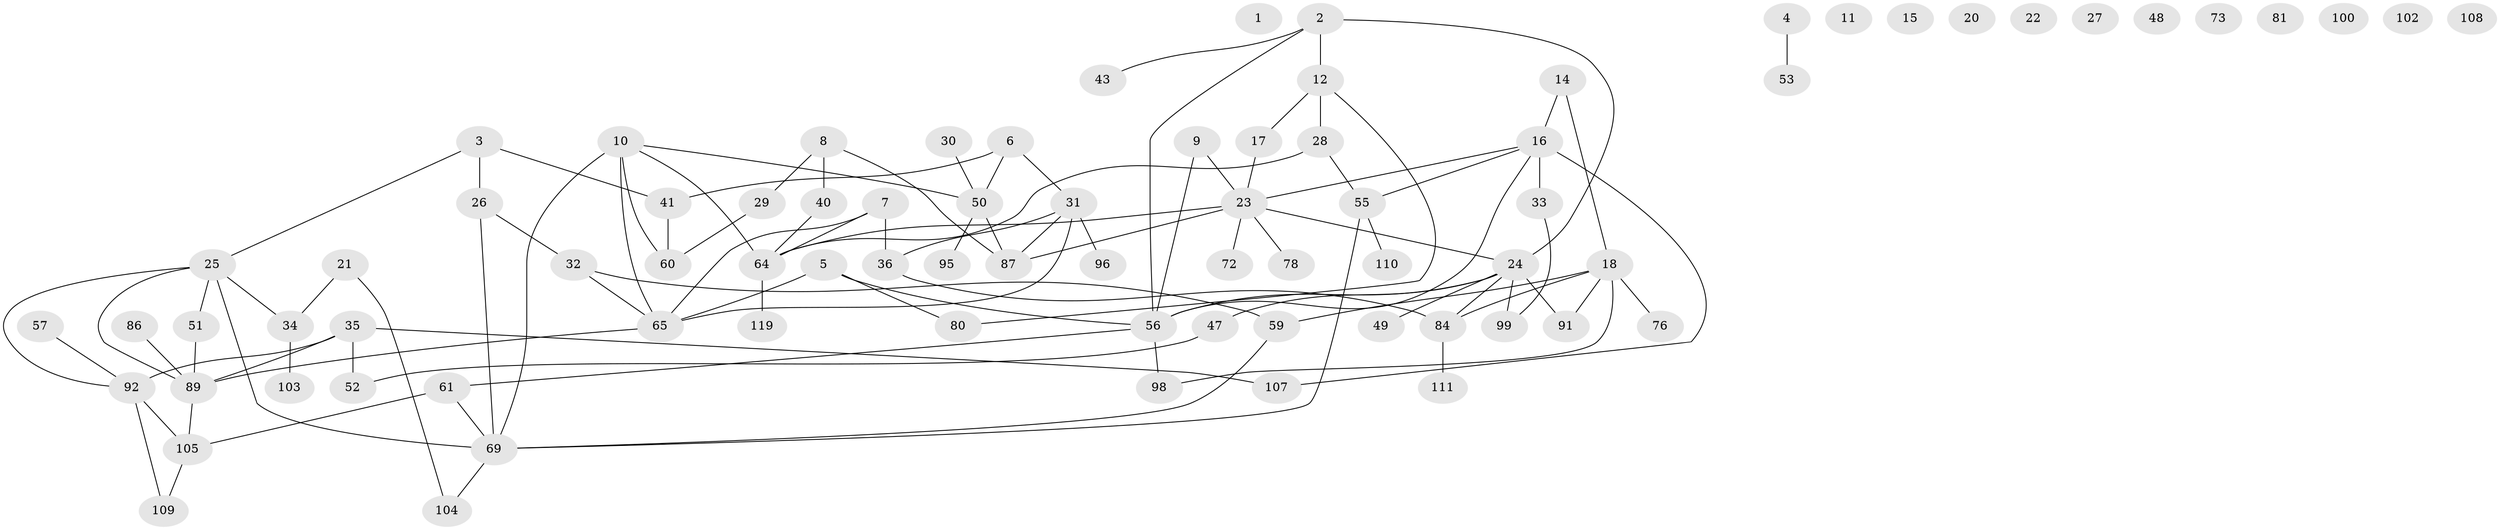 // Generated by graph-tools (version 1.1) at 2025/23/03/03/25 07:23:25]
// undirected, 80 vertices, 103 edges
graph export_dot {
graph [start="1"]
  node [color=gray90,style=filled];
  1;
  2 [super="+113"];
  3 [super="+42"];
  4;
  5;
  6;
  7 [super="+13"];
  8 [super="+71"];
  9;
  10 [super="+82"];
  11;
  12 [super="+37"];
  14 [super="+58"];
  15;
  16 [super="+19"];
  17;
  18 [super="+66"];
  20;
  21;
  22;
  23 [super="+46"];
  24 [super="+79"];
  25 [super="+38"];
  26 [super="+85"];
  27 [super="+68"];
  28 [super="+116"];
  29 [super="+39"];
  30 [super="+54"];
  31 [super="+63"];
  32;
  33 [super="+44"];
  34;
  35 [super="+62"];
  36 [super="+45"];
  40 [super="+120"];
  41 [super="+112"];
  43 [super="+106"];
  47 [super="+97"];
  48;
  49 [super="+75"];
  50 [super="+93"];
  51;
  52;
  53 [super="+114"];
  55 [super="+77"];
  56 [super="+83"];
  57;
  59;
  60 [super="+67"];
  61 [super="+94"];
  64 [super="+70"];
  65 [super="+74"];
  69 [super="+88"];
  72;
  73;
  76;
  78;
  80 [super="+118"];
  81;
  84 [super="+90"];
  86;
  87;
  89 [super="+101"];
  91;
  92 [super="+117"];
  95;
  96;
  98;
  99;
  100;
  102;
  103;
  104;
  105;
  107 [super="+115"];
  108;
  109;
  110;
  111;
  119;
  2 -- 43;
  2 -- 56;
  2 -- 24;
  2 -- 12 [weight=2];
  3 -- 25;
  3 -- 41;
  3 -- 26;
  4 -- 53;
  5 -- 56;
  5 -- 65;
  5 -- 80;
  6 -- 41;
  6 -- 50;
  6 -- 31;
  7 -- 36;
  7 -- 64;
  7 -- 65;
  8 -- 29;
  8 -- 87;
  8 -- 40;
  9 -- 56;
  9 -- 23;
  10 -- 50;
  10 -- 65;
  10 -- 69;
  10 -- 64;
  10 -- 60;
  12 -- 17;
  12 -- 28 [weight=2];
  12 -- 80;
  14 -- 16;
  14 -- 18;
  16 -- 23;
  16 -- 55;
  16 -- 107;
  16 -- 56;
  16 -- 33 [weight=2];
  17 -- 23;
  18 -- 59;
  18 -- 76;
  18 -- 84;
  18 -- 91;
  18 -- 98;
  21 -- 34;
  21 -- 104;
  23 -- 72;
  23 -- 78;
  23 -- 87;
  23 -- 24;
  23 -- 64;
  24 -- 84;
  24 -- 99;
  24 -- 56;
  24 -- 91;
  24 -- 47;
  24 -- 49;
  25 -- 89;
  25 -- 34;
  25 -- 51;
  25 -- 92;
  25 -- 69;
  26 -- 32;
  26 -- 69;
  28 -- 55;
  28 -- 64;
  29 -- 60;
  30 -- 50;
  31 -- 87;
  31 -- 96;
  31 -- 36;
  31 -- 65;
  32 -- 59;
  32 -- 65;
  33 -- 99;
  34 -- 103;
  35 -- 52;
  35 -- 89;
  35 -- 107;
  35 -- 92;
  36 -- 84;
  40 -- 64;
  41 -- 60;
  47 -- 52;
  50 -- 87;
  50 -- 95;
  51 -- 89;
  55 -- 110;
  55 -- 69;
  56 -- 98;
  56 -- 61;
  57 -- 92;
  59 -- 69;
  61 -- 69;
  61 -- 105;
  64 -- 119;
  65 -- 89;
  69 -- 104;
  84 -- 111;
  86 -- 89;
  89 -- 105;
  92 -- 109;
  92 -- 105;
  105 -- 109;
}
